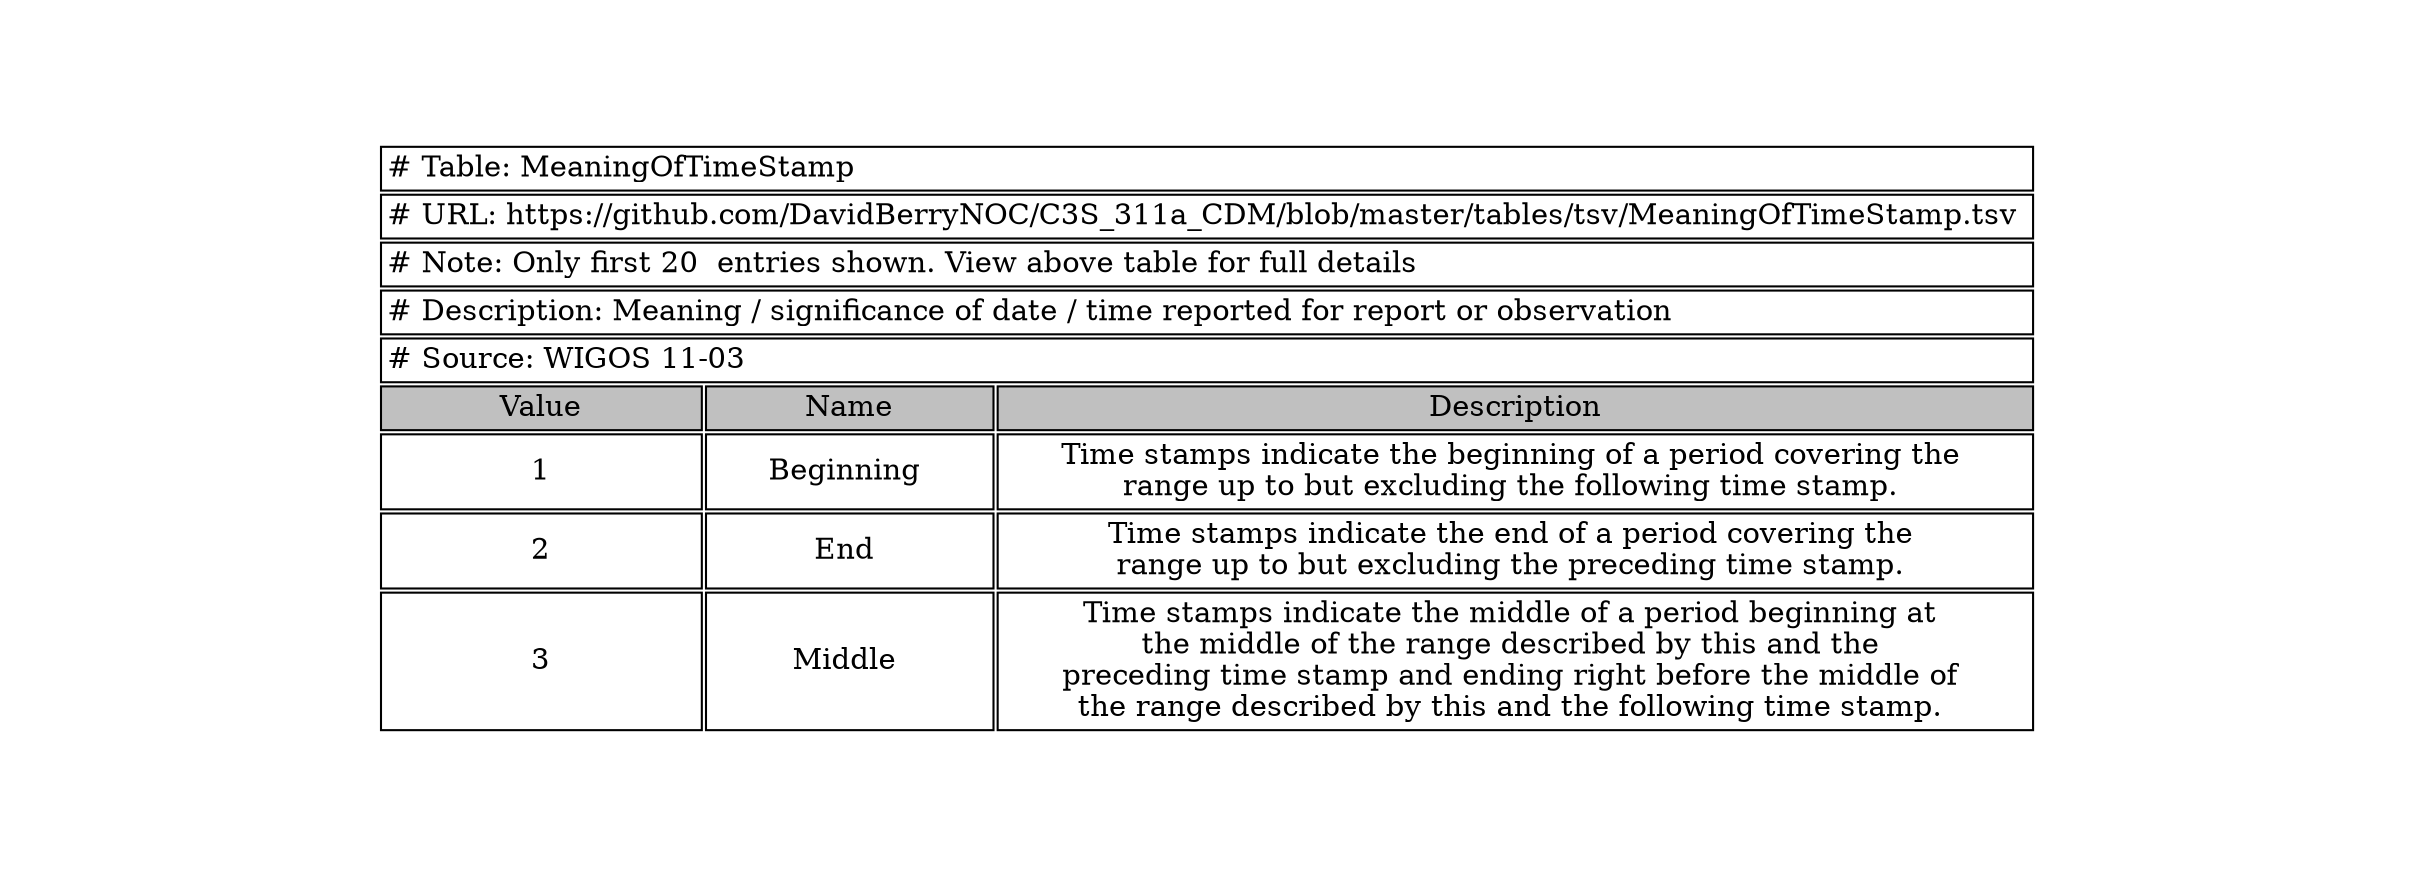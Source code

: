 digraph MeaningOfTimeStamp {
node [color=white]
MeaningOfTimeStamp [label=<<TABLE BORDER="0" CELLBORDER="1" CELLSPACING="2" COLOR="BLACK">
<TR><TD COLSPAN="3" ALIGN="left" PORT="head"># Table: MeaningOfTimeStamp</TD></TR>
<TR><TD COLSPAN="3" ALIGN="left"># URL: https://github.com/DavidBerryNOC/C3S_311a_CDM/blob/master/tables/tsv/MeaningOfTimeStamp.tsv</TD></TR>
<TR><TD COLSPAN="3" ALIGN="left"># Note: Only first 20  entries shown. View above table for full details</TD></TR>
<TR><TD ALIGN="left" COLSPAN="3"># Description: Meaning / significance of date / time reported for report or observation</TD></TR>
<TR><TD ALIGN="left" COLSPAN="3"># Source: WIGOS 11-03</TD></TR>
<TR><TD BGCOLOR="GRAY">Value</TD><TD BGCOLOR="GRAY">Name</TD><TD BGCOLOR="GRAY">Description</TD></TR>
<TR><TD>1</TD><TD>Beginning </TD><TD>Time stamps indicate the beginning of a period covering the <BR/>range up to but excluding the following time stamp. </TD></TR>
<TR><TD>2</TD><TD>End </TD><TD>Time stamps indicate the end of a period covering the <BR/>range up to but excluding the preceding time stamp. </TD></TR>
<TR><TD>3</TD><TD>Middle </TD><TD>Time stamps indicate the middle of a period beginning at <BR/>the middle of the range described by this and the <BR/>preceding time stamp and ending right before the middle of <BR/>the range described by this and the following time stamp. <BR/></TD></TR>
</TABLE>>];
}
